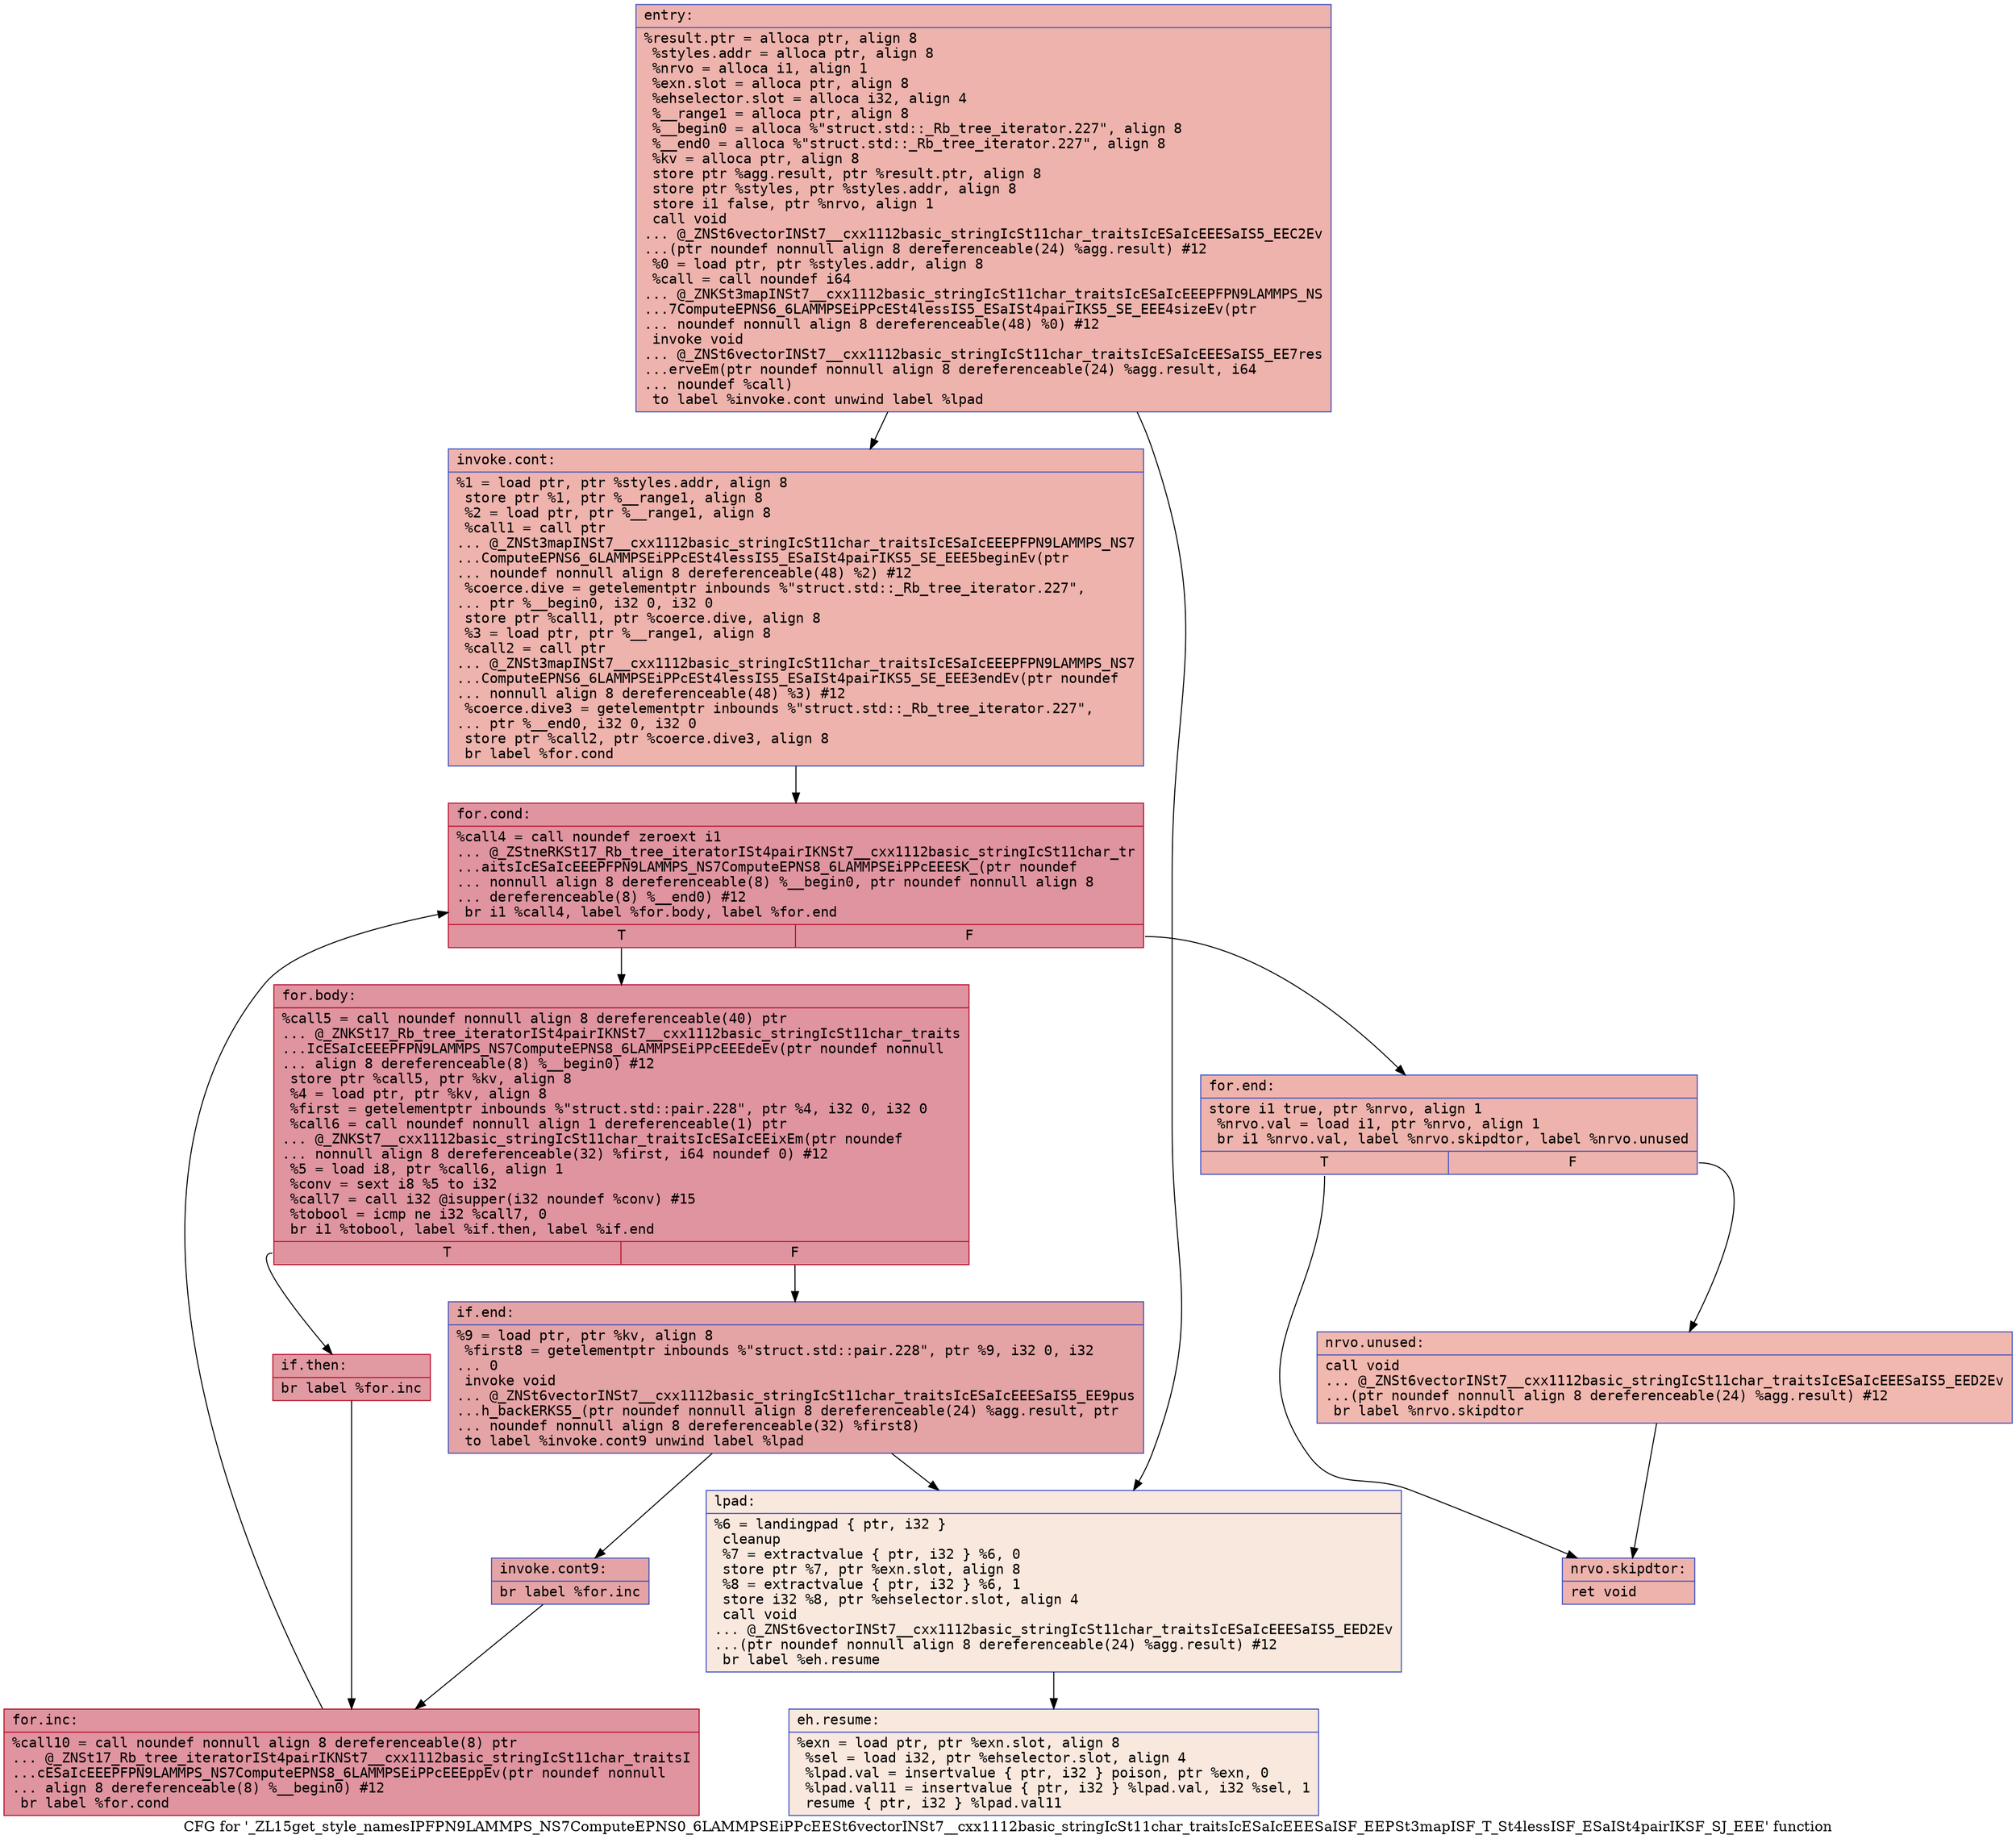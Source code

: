digraph "CFG for '_ZL15get_style_namesIPFPN9LAMMPS_NS7ComputeEPNS0_6LAMMPSEiPPcEESt6vectorINSt7__cxx1112basic_stringIcSt11char_traitsIcESaIcEEESaISF_EEPSt3mapISF_T_St4lessISF_ESaISt4pairIKSF_SJ_EEE' function" {
	label="CFG for '_ZL15get_style_namesIPFPN9LAMMPS_NS7ComputeEPNS0_6LAMMPSEiPPcEESt6vectorINSt7__cxx1112basic_stringIcSt11char_traitsIcESaIcEEESaISF_EEPSt3mapISF_T_St4lessISF_ESaISt4pairIKSF_SJ_EEE' function";

	Node0x562846840350 [shape=record,color="#3d50c3ff", style=filled, fillcolor="#d6524470" fontname="Courier",label="{entry:\l|  %result.ptr = alloca ptr, align 8\l  %styles.addr = alloca ptr, align 8\l  %nrvo = alloca i1, align 1\l  %exn.slot = alloca ptr, align 8\l  %ehselector.slot = alloca i32, align 4\l  %__range1 = alloca ptr, align 8\l  %__begin0 = alloca %\"struct.std::_Rb_tree_iterator.227\", align 8\l  %__end0 = alloca %\"struct.std::_Rb_tree_iterator.227\", align 8\l  %kv = alloca ptr, align 8\l  store ptr %agg.result, ptr %result.ptr, align 8\l  store ptr %styles, ptr %styles.addr, align 8\l  store i1 false, ptr %nrvo, align 1\l  call void\l... @_ZNSt6vectorINSt7__cxx1112basic_stringIcSt11char_traitsIcESaIcEEESaIS5_EEC2Ev\l...(ptr noundef nonnull align 8 dereferenceable(24) %agg.result) #12\l  %0 = load ptr, ptr %styles.addr, align 8\l  %call = call noundef i64\l... @_ZNKSt3mapINSt7__cxx1112basic_stringIcSt11char_traitsIcESaIcEEEPFPN9LAMMPS_NS\l...7ComputeEPNS6_6LAMMPSEiPPcESt4lessIS5_ESaISt4pairIKS5_SE_EEE4sizeEv(ptr\l... noundef nonnull align 8 dereferenceable(48) %0) #12\l  invoke void\l... @_ZNSt6vectorINSt7__cxx1112basic_stringIcSt11char_traitsIcESaIcEEESaIS5_EE7res\l...erveEm(ptr noundef nonnull align 8 dereferenceable(24) %agg.result, i64\l... noundef %call)\l          to label %invoke.cont unwind label %lpad\l}"];
	Node0x562846840350 -> Node0x562846840250[tooltip="entry -> invoke.cont\nProbability 100.00%" ];
	Node0x562846840350 -> Node0x5628468402d0[tooltip="entry -> lpad\nProbability 0.00%" ];
	Node0x562846840250 [shape=record,color="#3d50c3ff", style=filled, fillcolor="#d6524470" fontname="Courier",label="{invoke.cont:\l|  %1 = load ptr, ptr %styles.addr, align 8\l  store ptr %1, ptr %__range1, align 8\l  %2 = load ptr, ptr %__range1, align 8\l  %call1 = call ptr\l... @_ZNSt3mapINSt7__cxx1112basic_stringIcSt11char_traitsIcESaIcEEEPFPN9LAMMPS_NS7\l...ComputeEPNS6_6LAMMPSEiPPcESt4lessIS5_ESaISt4pairIKS5_SE_EEE5beginEv(ptr\l... noundef nonnull align 8 dereferenceable(48) %2) #12\l  %coerce.dive = getelementptr inbounds %\"struct.std::_Rb_tree_iterator.227\",\l... ptr %__begin0, i32 0, i32 0\l  store ptr %call1, ptr %coerce.dive, align 8\l  %3 = load ptr, ptr %__range1, align 8\l  %call2 = call ptr\l... @_ZNSt3mapINSt7__cxx1112basic_stringIcSt11char_traitsIcESaIcEEEPFPN9LAMMPS_NS7\l...ComputeEPNS6_6LAMMPSEiPPcESt4lessIS5_ESaISt4pairIKS5_SE_EEE3endEv(ptr noundef\l... nonnull align 8 dereferenceable(48) %3) #12\l  %coerce.dive3 = getelementptr inbounds %\"struct.std::_Rb_tree_iterator.227\",\l... ptr %__end0, i32 0, i32 0\l  store ptr %call2, ptr %coerce.dive3, align 8\l  br label %for.cond\l}"];
	Node0x562846840250 -> Node0x5628468417f0[tooltip="invoke.cont -> for.cond\nProbability 100.00%" ];
	Node0x5628468417f0 [shape=record,color="#b70d28ff", style=filled, fillcolor="#b70d2870" fontname="Courier",label="{for.cond:\l|  %call4 = call noundef zeroext i1\l... @_ZStneRKSt17_Rb_tree_iteratorISt4pairIKNSt7__cxx1112basic_stringIcSt11char_tr\l...aitsIcESaIcEEEPFPN9LAMMPS_NS7ComputeEPNS8_6LAMMPSEiPPcEEESK_(ptr noundef\l... nonnull align 8 dereferenceable(8) %__begin0, ptr noundef nonnull align 8\l... dereferenceable(8) %__end0) #12\l  br i1 %call4, label %for.body, label %for.end\l|{<s0>T|<s1>F}}"];
	Node0x5628468417f0:s0 -> Node0x562846841b90[tooltip="for.cond -> for.body\nProbability 96.88%" ];
	Node0x5628468417f0:s1 -> Node0x562846841c10[tooltip="for.cond -> for.end\nProbability 3.12%" ];
	Node0x562846841b90 [shape=record,color="#b70d28ff", style=filled, fillcolor="#b70d2870" fontname="Courier",label="{for.body:\l|  %call5 = call noundef nonnull align 8 dereferenceable(40) ptr\l... @_ZNKSt17_Rb_tree_iteratorISt4pairIKNSt7__cxx1112basic_stringIcSt11char_traits\l...IcESaIcEEEPFPN9LAMMPS_NS7ComputeEPNS8_6LAMMPSEiPPcEEEdeEv(ptr noundef nonnull\l... align 8 dereferenceable(8) %__begin0) #12\l  store ptr %call5, ptr %kv, align 8\l  %4 = load ptr, ptr %kv, align 8\l  %first = getelementptr inbounds %\"struct.std::pair.228\", ptr %4, i32 0, i32 0\l  %call6 = call noundef nonnull align 1 dereferenceable(1) ptr\l... @_ZNKSt7__cxx1112basic_stringIcSt11char_traitsIcESaIcEEixEm(ptr noundef\l... nonnull align 8 dereferenceable(32) %first, i64 noundef 0) #12\l  %5 = load i8, ptr %call6, align 1\l  %conv = sext i8 %5 to i32\l  %call7 = call i32 @isupper(i32 noundef %conv) #15\l  %tobool = icmp ne i32 %call7, 0\l  br i1 %tobool, label %if.then, label %if.end\l|{<s0>T|<s1>F}}"];
	Node0x562846841b90:s0 -> Node0x562846842540[tooltip="for.body -> if.then\nProbability 62.50%" ];
	Node0x562846841b90:s1 -> Node0x5628468425b0[tooltip="for.body -> if.end\nProbability 37.50%" ];
	Node0x562846842540 [shape=record,color="#b70d28ff", style=filled, fillcolor="#bb1b2c70" fontname="Courier",label="{if.then:\l|  br label %for.inc\l}"];
	Node0x562846842540 -> Node0x562846842730[tooltip="if.then -> for.inc\nProbability 100.00%" ];
	Node0x5628468402d0 [shape=record,color="#3d50c3ff", style=filled, fillcolor="#f2cab570" fontname="Courier",label="{lpad:\l|  %6 = landingpad \{ ptr, i32 \}\l          cleanup\l  %7 = extractvalue \{ ptr, i32 \} %6, 0\l  store ptr %7, ptr %exn.slot, align 8\l  %8 = extractvalue \{ ptr, i32 \} %6, 1\l  store i32 %8, ptr %ehselector.slot, align 4\l  call void\l... @_ZNSt6vectorINSt7__cxx1112basic_stringIcSt11char_traitsIcESaIcEEESaIS5_EED2Ev\l...(ptr noundef nonnull align 8 dereferenceable(24) %agg.result) #12\l  br label %eh.resume\l}"];
	Node0x5628468402d0 -> Node0x562846842cb0[tooltip="lpad -> eh.resume\nProbability 100.00%" ];
	Node0x5628468425b0 [shape=record,color="#3d50c3ff", style=filled, fillcolor="#c32e3170" fontname="Courier",label="{if.end:\l|  %9 = load ptr, ptr %kv, align 8\l  %first8 = getelementptr inbounds %\"struct.std::pair.228\", ptr %9, i32 0, i32\l... 0\l  invoke void\l... @_ZNSt6vectorINSt7__cxx1112basic_stringIcSt11char_traitsIcESaIcEEESaIS5_EE9pus\l...h_backERKS5_(ptr noundef nonnull align 8 dereferenceable(24) %agg.result, ptr\l... noundef nonnull align 8 dereferenceable(32) %first8)\l          to label %invoke.cont9 unwind label %lpad\l}"];
	Node0x5628468425b0 -> Node0x562846842f20[tooltip="if.end -> invoke.cont9\nProbability 100.00%" ];
	Node0x5628468425b0 -> Node0x5628468402d0[tooltip="if.end -> lpad\nProbability 0.00%" ];
	Node0x562846842f20 [shape=record,color="#3d50c3ff", style=filled, fillcolor="#c32e3170" fontname="Courier",label="{invoke.cont9:\l|  br label %for.inc\l}"];
	Node0x562846842f20 -> Node0x562846842730[tooltip="invoke.cont9 -> for.inc\nProbability 100.00%" ];
	Node0x562846842730 [shape=record,color="#b70d28ff", style=filled, fillcolor="#b70d2870" fontname="Courier",label="{for.inc:\l|  %call10 = call noundef nonnull align 8 dereferenceable(8) ptr\l... @_ZNSt17_Rb_tree_iteratorISt4pairIKNSt7__cxx1112basic_stringIcSt11char_traitsI\l...cESaIcEEEPFPN9LAMMPS_NS7ComputeEPNS8_6LAMMPSEiPPcEEEppEv(ptr noundef nonnull\l... align 8 dereferenceable(8) %__begin0) #12\l  br label %for.cond\l}"];
	Node0x562846842730 -> Node0x5628468417f0[tooltip="for.inc -> for.cond\nProbability 100.00%" ];
	Node0x562846841c10 [shape=record,color="#3d50c3ff", style=filled, fillcolor="#d6524470" fontname="Courier",label="{for.end:\l|  store i1 true, ptr %nrvo, align 1\l  %nrvo.val = load i1, ptr %nrvo, align 1\l  br i1 %nrvo.val, label %nrvo.skipdtor, label %nrvo.unused\l|{<s0>T|<s1>F}}"];
	Node0x562846841c10:s0 -> Node0x562846843500[tooltip="for.end -> nrvo.skipdtor\nProbability 50.00%" ];
	Node0x562846841c10:s1 -> Node0x562846843580[tooltip="for.end -> nrvo.unused\nProbability 50.00%" ];
	Node0x562846843580 [shape=record,color="#3d50c3ff", style=filled, fillcolor="#dc5d4a70" fontname="Courier",label="{nrvo.unused:\l|  call void\l... @_ZNSt6vectorINSt7__cxx1112basic_stringIcSt11char_traitsIcESaIcEEESaIS5_EED2Ev\l...(ptr noundef nonnull align 8 dereferenceable(24) %agg.result) #12\l  br label %nrvo.skipdtor\l}"];
	Node0x562846843580 -> Node0x562846843500[tooltip="nrvo.unused -> nrvo.skipdtor\nProbability 100.00%" ];
	Node0x562846843500 [shape=record,color="#3d50c3ff", style=filled, fillcolor="#d6524470" fontname="Courier",label="{nrvo.skipdtor:\l|  ret void\l}"];
	Node0x562846842cb0 [shape=record,color="#3d50c3ff", style=filled, fillcolor="#f2cab570" fontname="Courier",label="{eh.resume:\l|  %exn = load ptr, ptr %exn.slot, align 8\l  %sel = load i32, ptr %ehselector.slot, align 4\l  %lpad.val = insertvalue \{ ptr, i32 \} poison, ptr %exn, 0\l  %lpad.val11 = insertvalue \{ ptr, i32 \} %lpad.val, i32 %sel, 1\l  resume \{ ptr, i32 \} %lpad.val11\l}"];
}

